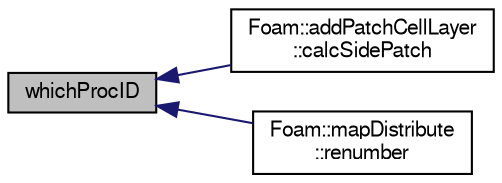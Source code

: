 digraph "whichProcID"
{
  bgcolor="transparent";
  edge [fontname="FreeSans",fontsize="10",labelfontname="FreeSans",labelfontsize="10"];
  node [fontname="FreeSans",fontsize="10",shape=record];
  rankdir="LR";
  Node1 [label="whichProcID",height=0.2,width=0.4,color="black", fillcolor="grey75", style="filled" fontcolor="black"];
  Node1 -> Node2 [dir="back",color="midnightblue",fontsize="10",style="solid",fontname="FreeSans"];
  Node2 [label="Foam::addPatchCellLayer\l::calcSidePatch",height=0.2,width=0.4,color="black",URL="$a00025.html#a25346f181e6f56df9a1839ff94eea581",tooltip="Boundary edges get extruded into boundary faces. Determine patch. "];
  Node1 -> Node3 [dir="back",color="midnightblue",fontsize="10",style="solid",fontname="FreeSans"];
  Node3 [label="Foam::mapDistribute\l::renumber",height=0.2,width=0.4,color="black",URL="$a01363.html#a47982060bb4a510a889e78fccf36e513",tooltip="Helper for construct from globalIndex. Renumbers element. "];
}
